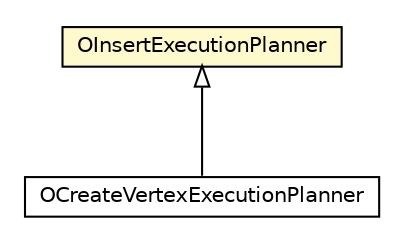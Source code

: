 #!/usr/local/bin/dot
#
# Class diagram 
# Generated by UMLGraph version R5_6-24-gf6e263 (http://www.umlgraph.org/)
#

digraph G {
	edge [fontname="Helvetica",fontsize=10,labelfontname="Helvetica",labelfontsize=10];
	node [fontname="Helvetica",fontsize=10,shape=plaintext];
	nodesep=0.25;
	ranksep=0.5;
	// com.orientechnologies.orient.core.sql.executor.OInsertExecutionPlanner
	c3935822 [label=<<table title="com.orientechnologies.orient.core.sql.executor.OInsertExecutionPlanner" border="0" cellborder="1" cellspacing="0" cellpadding="2" port="p" bgcolor="lemonChiffon" href="./OInsertExecutionPlanner.html">
		<tr><td><table border="0" cellspacing="0" cellpadding="1">
<tr><td align="center" balign="center"> OInsertExecutionPlanner </td></tr>
		</table></td></tr>
		</table>>, URL="./OInsertExecutionPlanner.html", fontname="Helvetica", fontcolor="black", fontsize=10.0];
	// com.orientechnologies.orient.core.sql.executor.OCreateVertexExecutionPlanner
	c3935842 [label=<<table title="com.orientechnologies.orient.core.sql.executor.OCreateVertexExecutionPlanner" border="0" cellborder="1" cellspacing="0" cellpadding="2" port="p" href="./OCreateVertexExecutionPlanner.html">
		<tr><td><table border="0" cellspacing="0" cellpadding="1">
<tr><td align="center" balign="center"> OCreateVertexExecutionPlanner </td></tr>
		</table></td></tr>
		</table>>, URL="./OCreateVertexExecutionPlanner.html", fontname="Helvetica", fontcolor="black", fontsize=10.0];
	//com.orientechnologies.orient.core.sql.executor.OCreateVertexExecutionPlanner extends com.orientechnologies.orient.core.sql.executor.OInsertExecutionPlanner
	c3935822:p -> c3935842:p [dir=back,arrowtail=empty];
}

